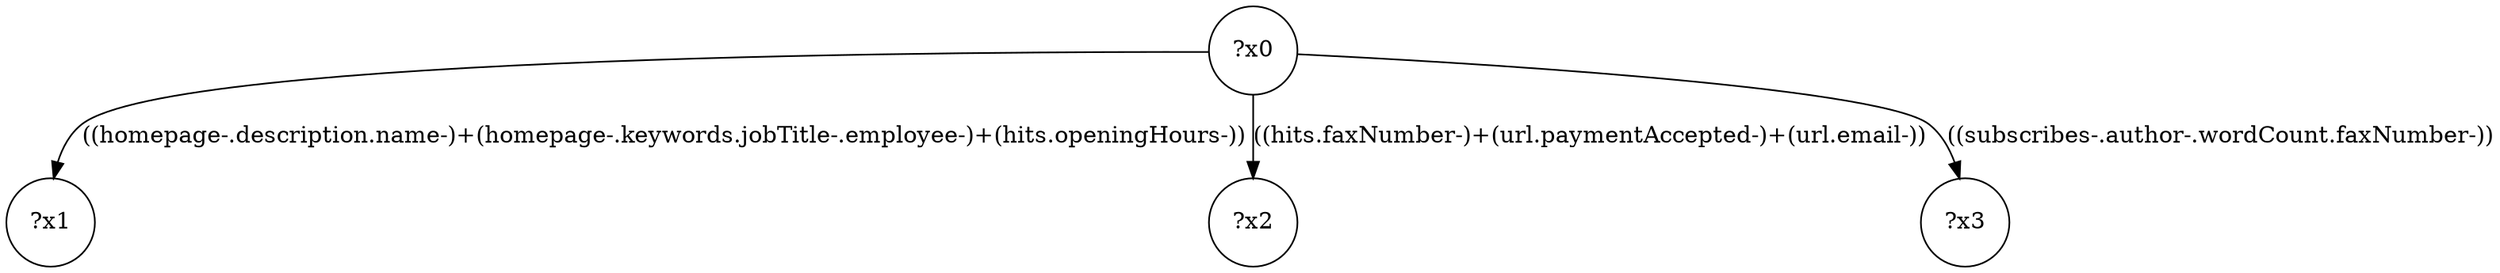 digraph g {
	x0 [shape=circle, label="?x0"];
	x1 [shape=circle, label="?x1"];
	x0 -> x1 [label="((homepage-.description.name-)+(homepage-.keywords.jobTitle-.employee-)+(hits.openingHours-))"];
	x2 [shape=circle, label="?x2"];
	x0 -> x2 [label="((hits.faxNumber-)+(url.paymentAccepted-)+(url.email-))"];
	x3 [shape=circle, label="?x3"];
	x0 -> x3 [label="((subscribes-.author-.wordCount.faxNumber-))"];
}
